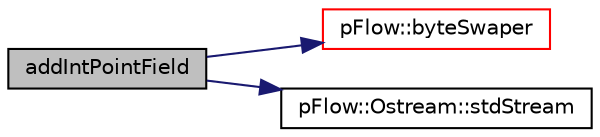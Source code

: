 digraph "addIntPointField"
{
 // LATEX_PDF_SIZE
  edge [fontname="Helvetica",fontsize="10",labelfontname="Helvetica",labelfontsize="10"];
  node [fontname="Helvetica",fontsize="10",shape=record];
  rankdir="LR";
  Node1 [label="addIntPointField",height=0.2,width=0.4,color="black", fillcolor="grey75", style="filled", fontcolor="black",tooltip=" "];
  Node1 -> Node2 [color="midnightblue",fontsize="10",style="solid",fontname="Helvetica"];
  Node2 [label="pFlow::byteSwaper",height=0.2,width=0.4,color="red", fillcolor="white", style="filled",URL="$namespacepFlow.html#a6e11ba7678e8a9b68bcba5702b9fd4db",tooltip=" "];
  Node1 -> Node4 [color="midnightblue",fontsize="10",style="solid",fontname="Helvetica"];
  Node4 [label="pFlow::Ostream::stdStream",height=0.2,width=0.4,color="black", fillcolor="white", style="filled",URL="$classpFlow_1_1Ostream.html#a85c6b56e0bda057d90907932ea9647ac",tooltip="Access to underlying std::ostream."];
}
